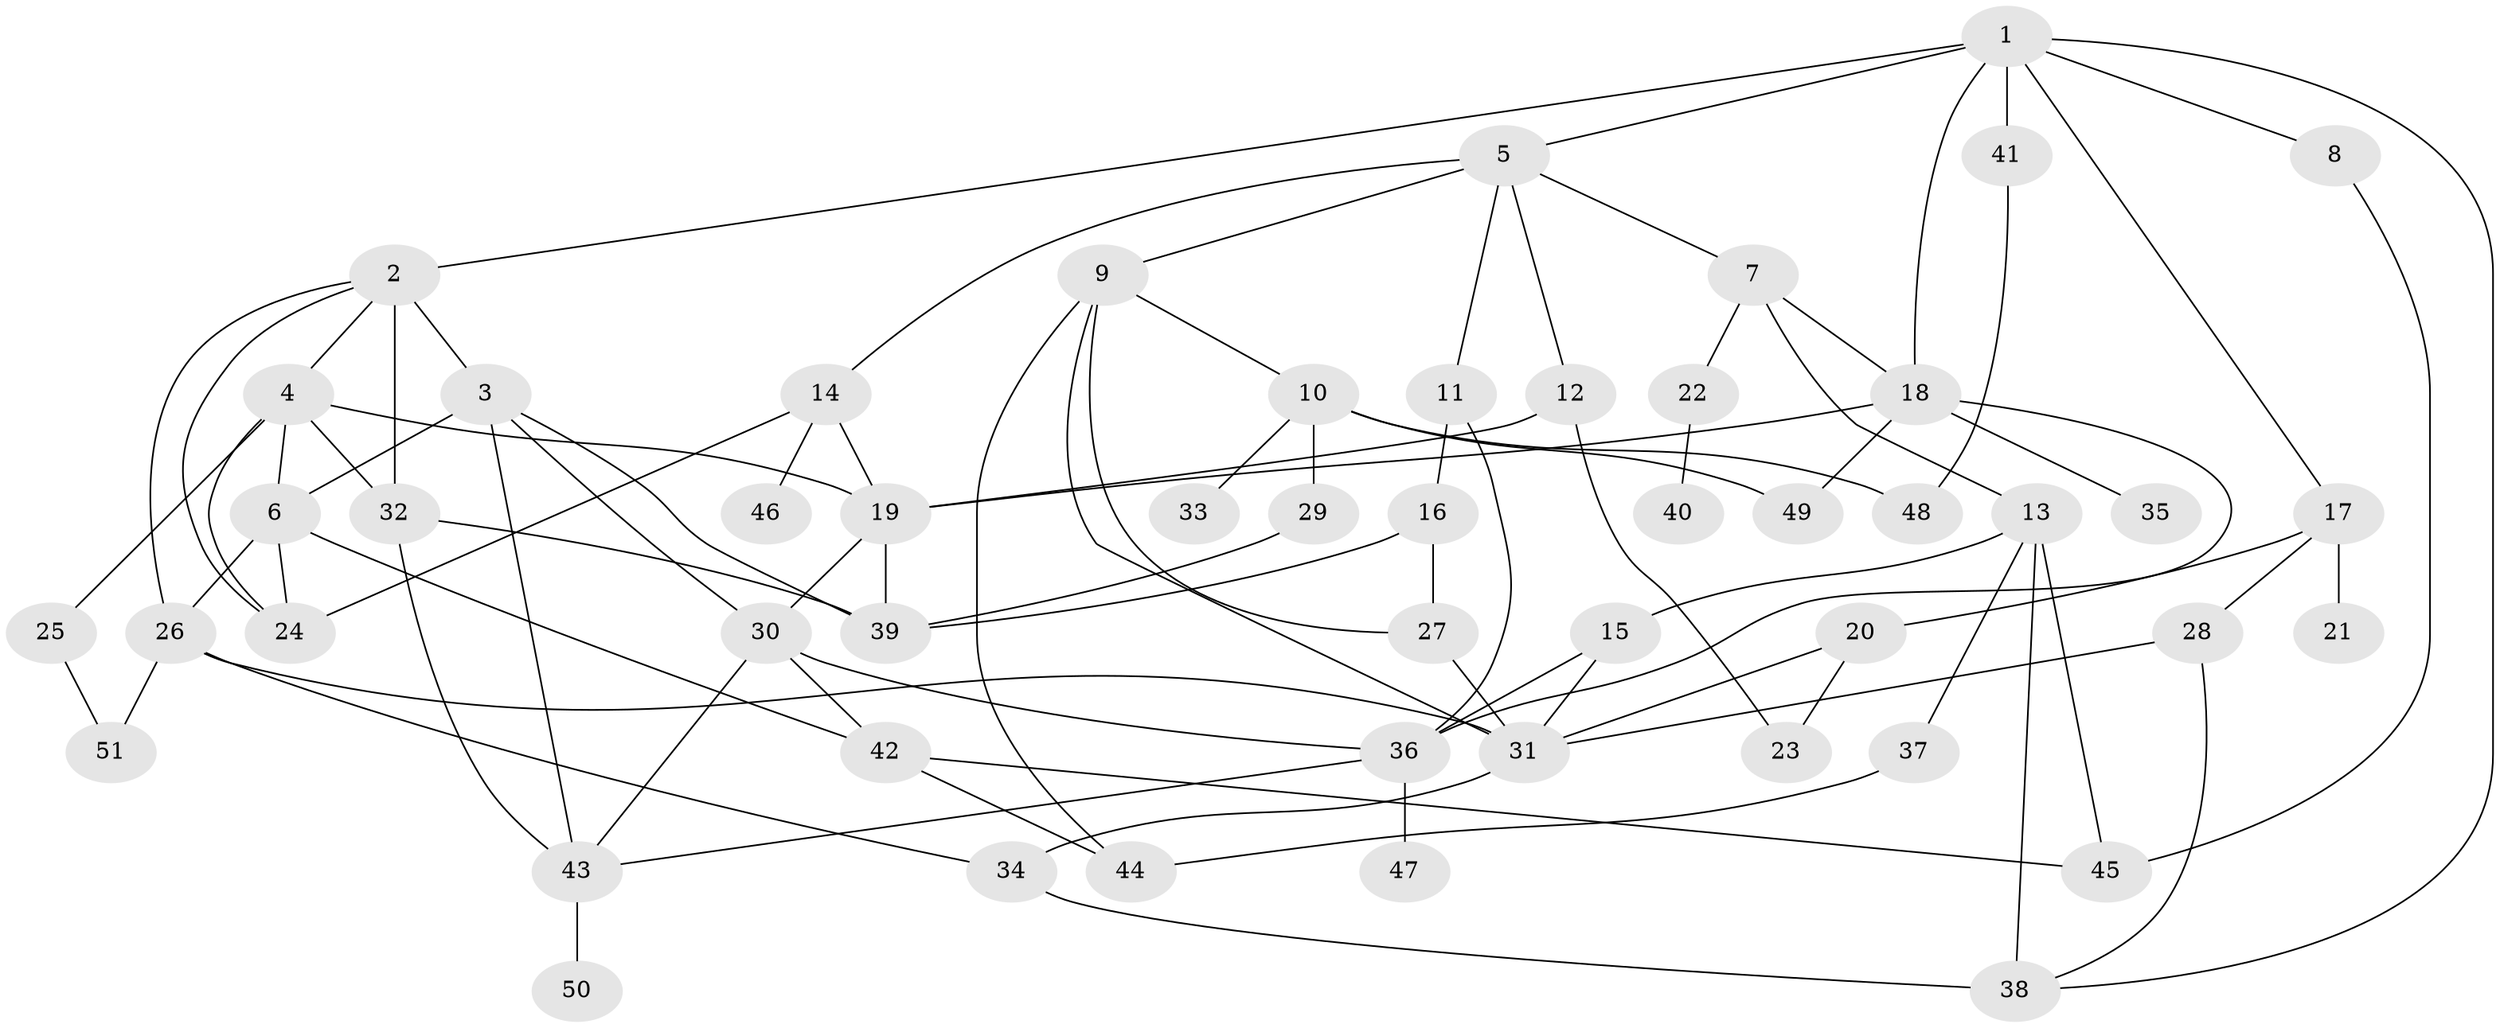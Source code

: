 // original degree distribution, {7: 0.0196078431372549, 4: 0.09803921568627451, 5: 0.06862745098039216, 6: 0.0784313725490196, 3: 0.27450980392156865, 1: 0.20588235294117646, 2: 0.2549019607843137}
// Generated by graph-tools (version 1.1) at 2025/34/03/09/25 02:34:14]
// undirected, 51 vertices, 90 edges
graph export_dot {
graph [start="1"]
  node [color=gray90,style=filled];
  1;
  2;
  3;
  4;
  5;
  6;
  7;
  8;
  9;
  10;
  11;
  12;
  13;
  14;
  15;
  16;
  17;
  18;
  19;
  20;
  21;
  22;
  23;
  24;
  25;
  26;
  27;
  28;
  29;
  30;
  31;
  32;
  33;
  34;
  35;
  36;
  37;
  38;
  39;
  40;
  41;
  42;
  43;
  44;
  45;
  46;
  47;
  48;
  49;
  50;
  51;
  1 -- 2 [weight=1.0];
  1 -- 5 [weight=1.0];
  1 -- 8 [weight=1.0];
  1 -- 17 [weight=1.0];
  1 -- 18 [weight=1.0];
  1 -- 38 [weight=1.0];
  1 -- 41 [weight=1.0];
  2 -- 3 [weight=2.0];
  2 -- 4 [weight=1.0];
  2 -- 24 [weight=1.0];
  2 -- 26 [weight=1.0];
  2 -- 32 [weight=1.0];
  3 -- 6 [weight=1.0];
  3 -- 30 [weight=1.0];
  3 -- 39 [weight=1.0];
  3 -- 43 [weight=1.0];
  4 -- 6 [weight=1.0];
  4 -- 19 [weight=1.0];
  4 -- 24 [weight=1.0];
  4 -- 25 [weight=1.0];
  4 -- 32 [weight=1.0];
  5 -- 7 [weight=1.0];
  5 -- 9 [weight=1.0];
  5 -- 11 [weight=1.0];
  5 -- 12 [weight=1.0];
  5 -- 14 [weight=1.0];
  6 -- 24 [weight=1.0];
  6 -- 26 [weight=1.0];
  6 -- 42 [weight=1.0];
  7 -- 13 [weight=1.0];
  7 -- 18 [weight=1.0];
  7 -- 22 [weight=1.0];
  8 -- 45 [weight=1.0];
  9 -- 10 [weight=1.0];
  9 -- 27 [weight=1.0];
  9 -- 31 [weight=1.0];
  9 -- 44 [weight=1.0];
  10 -- 29 [weight=1.0];
  10 -- 33 [weight=1.0];
  10 -- 48 [weight=1.0];
  10 -- 49 [weight=1.0];
  11 -- 16 [weight=1.0];
  11 -- 36 [weight=1.0];
  12 -- 19 [weight=1.0];
  12 -- 23 [weight=1.0];
  13 -- 15 [weight=1.0];
  13 -- 37 [weight=1.0];
  13 -- 38 [weight=1.0];
  13 -- 45 [weight=1.0];
  14 -- 19 [weight=1.0];
  14 -- 24 [weight=1.0];
  14 -- 46 [weight=1.0];
  15 -- 31 [weight=1.0];
  15 -- 36 [weight=1.0];
  16 -- 27 [weight=1.0];
  16 -- 39 [weight=1.0];
  17 -- 20 [weight=1.0];
  17 -- 21 [weight=1.0];
  17 -- 28 [weight=1.0];
  18 -- 19 [weight=1.0];
  18 -- 35 [weight=2.0];
  18 -- 36 [weight=1.0];
  18 -- 49 [weight=1.0];
  19 -- 30 [weight=1.0];
  19 -- 39 [weight=2.0];
  20 -- 23 [weight=1.0];
  20 -- 31 [weight=1.0];
  22 -- 40 [weight=1.0];
  25 -- 51 [weight=1.0];
  26 -- 31 [weight=1.0];
  26 -- 34 [weight=1.0];
  26 -- 51 [weight=1.0];
  27 -- 31 [weight=1.0];
  28 -- 31 [weight=1.0];
  28 -- 38 [weight=1.0];
  29 -- 39 [weight=1.0];
  30 -- 36 [weight=1.0];
  30 -- 42 [weight=1.0];
  30 -- 43 [weight=1.0];
  31 -- 34 [weight=1.0];
  32 -- 39 [weight=1.0];
  32 -- 43 [weight=1.0];
  34 -- 38 [weight=2.0];
  36 -- 43 [weight=1.0];
  36 -- 47 [weight=1.0];
  37 -- 44 [weight=1.0];
  41 -- 48 [weight=1.0];
  42 -- 44 [weight=2.0];
  42 -- 45 [weight=1.0];
  43 -- 50 [weight=1.0];
}
